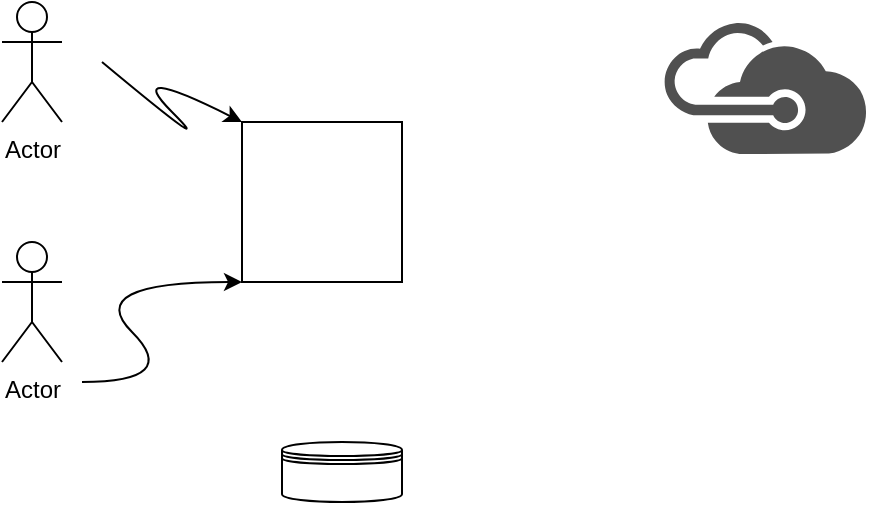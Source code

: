 <mxfile version="13.1.3">
    <diagram id="6hGFLwfOUW9BJ-s0fimq" name="Page-1">
        <mxGraphModel dx="1222" dy="782" grid="1" gridSize="10" guides="1" tooltips="1" connect="1" arrows="1" fold="1" page="1" pageScale="1" pageWidth="827" pageHeight="1169" math="0" shadow="0">
            <root>
                <mxCell id="0"/>
                <mxCell id="1" parent="0"/>
                <mxCell id="2" value="" style="whiteSpace=wrap;html=1;aspect=fixed;" parent="1" vertex="1">
                    <mxGeometry x="240" y="260" width="80" height="80" as="geometry"/>
                </mxCell>
                <mxCell id="3" value="Actor" style="shape=umlActor;verticalLabelPosition=bottom;labelBackgroundColor=#ffffff;verticalAlign=top;html=1;outlineConnect=0;" parent="1" vertex="1">
                    <mxGeometry x="120" y="200" width="30" height="60" as="geometry"/>
                </mxCell>
                <mxCell id="4" value="Actor" style="shape=umlActor;verticalLabelPosition=bottom;labelBackgroundColor=#ffffff;verticalAlign=top;html=1;outlineConnect=0;" parent="1" vertex="1">
                    <mxGeometry x="120" y="320" width="30" height="60" as="geometry"/>
                </mxCell>
                <mxCell id="5" value="" style="curved=1;endArrow=classic;html=1;entryX=0;entryY=0;entryDx=0;entryDy=0;" parent="1" target="2" edge="1">
                    <mxGeometry width="50" height="50" relative="1" as="geometry">
                        <mxPoint x="170" y="230" as="sourcePoint"/>
                        <mxPoint x="230" y="230" as="targetPoint"/>
                        <Array as="points">
                            <mxPoint x="230" y="280"/>
                            <mxPoint x="180" y="230"/>
                        </Array>
                    </mxGeometry>
                </mxCell>
                <mxCell id="6" value="" style="curved=1;endArrow=classic;html=1;entryX=0;entryY=1;entryDx=0;entryDy=0;" parent="1" target="2" edge="1">
                    <mxGeometry width="50" height="50" relative="1" as="geometry">
                        <mxPoint x="160" y="390" as="sourcePoint"/>
                        <mxPoint x="210" y="340" as="targetPoint"/>
                        <Array as="points">
                            <mxPoint x="210" y="390"/>
                            <mxPoint x="160" y="340"/>
                        </Array>
                    </mxGeometry>
                </mxCell>
                <mxCell id="7" value="" style="shape=datastore;whiteSpace=wrap;html=1;" vertex="1" parent="1">
                    <mxGeometry x="260" y="420" width="60" height="30" as="geometry"/>
                </mxCell>
                <mxCell id="8" value="" style="pointerEvents=1;shadow=0;dashed=0;html=1;strokeColor=none;fillColor=#505050;labelPosition=center;verticalLabelPosition=bottom;outlineConnect=0;verticalAlign=top;align=center;shape=mxgraph.office.clouds.azure;" vertex="1" parent="1">
                    <mxGeometry x="450" y="210" width="103" height="66" as="geometry"/>
                </mxCell>
            </root>
        </mxGraphModel>
    </diagram>
</mxfile>